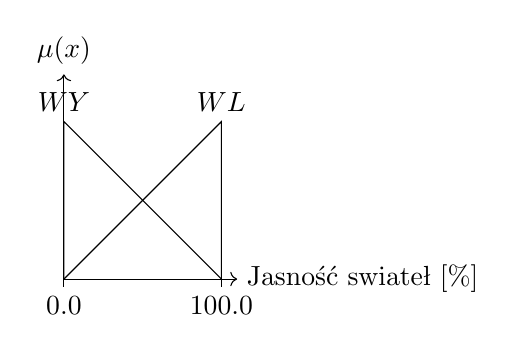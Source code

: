 \begin{tikzpicture}[scale=0.2]
	\draw
		[->] (0,0) -- (0,13) node [anchor=south] {$\mu(x)$};

	\draw
		[->] (0,0) -- (11,0) node [anchor=west] {$\textrm{Jasność swiateł [\%]}$};

	\foreach \x in {0,10}
		\pgfmathparse{\x*10}
		\pgfmathsetmacro{\percent}{\pgfmathresult}
		\draw 
			(\x, 0.5) -- (\x, -0.5)
			node [anchor=north] {$\percent$};

	\draw
		(0, 0) -- (0, 10) node [anchor=south] {$WY$} -- (10, 0);

	\draw
		(0, 0) -- (10, 10) node [anchor=south] {$WL$} -- (10, 0);
\end{tikzpicture}
